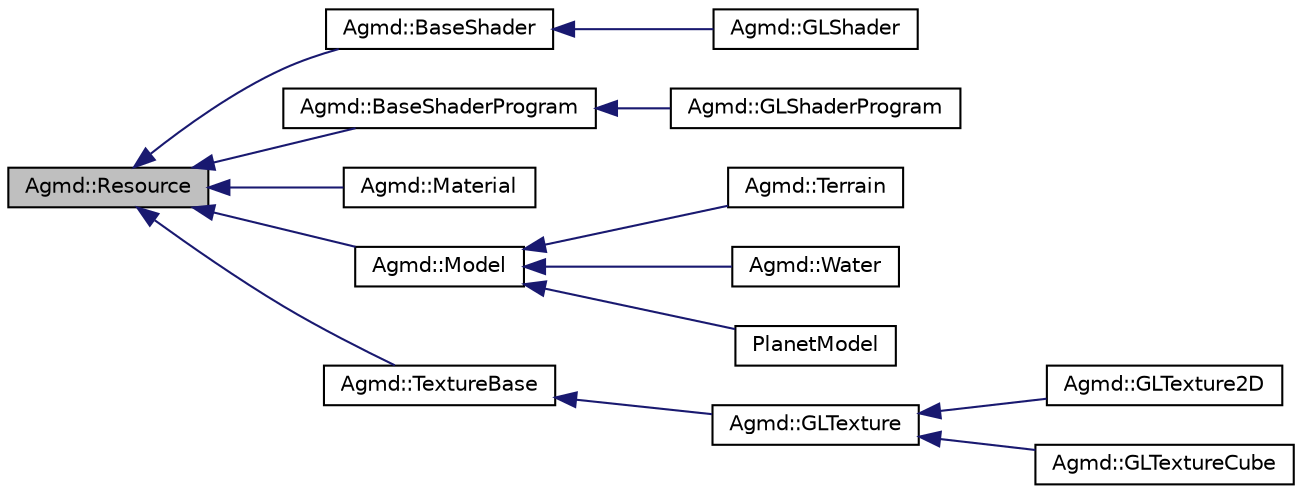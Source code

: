 digraph "Agmd::Resource"
{
  edge [fontname="Helvetica",fontsize="10",labelfontname="Helvetica",labelfontsize="10"];
  node [fontname="Helvetica",fontsize="10",shape=record];
  rankdir="LR";
  Node1 [label="Agmd::Resource",height=0.2,width=0.4,color="black", fillcolor="grey75", style="filled" fontcolor="black"];
  Node1 -> Node2 [dir="back",color="midnightblue",fontsize="10",style="solid"];
  Node2 [label="Agmd::BaseShader",height=0.2,width=0.4,color="black", fillcolor="white", style="filled",URL="$class_agmd_1_1_base_shader.html"];
  Node2 -> Node3 [dir="back",color="midnightblue",fontsize="10",style="solid"];
  Node3 [label="Agmd::GLShader",height=0.2,width=0.4,color="black", fillcolor="white", style="filled",URL="$class_agmd_1_1_g_l_shader.html"];
  Node1 -> Node4 [dir="back",color="midnightblue",fontsize="10",style="solid"];
  Node4 [label="Agmd::BaseShaderProgram",height=0.2,width=0.4,color="black", fillcolor="white", style="filled",URL="$class_agmd_1_1_base_shader_program.html"];
  Node4 -> Node5 [dir="back",color="midnightblue",fontsize="10",style="solid"];
  Node5 [label="Agmd::GLShaderProgram",height=0.2,width=0.4,color="black", fillcolor="white", style="filled",URL="$class_agmd_1_1_g_l_shader_program.html"];
  Node1 -> Node6 [dir="back",color="midnightblue",fontsize="10",style="solid"];
  Node6 [label="Agmd::Material",height=0.2,width=0.4,color="black", fillcolor="white", style="filled",URL="$class_agmd_1_1_material.html"];
  Node1 -> Node7 [dir="back",color="midnightblue",fontsize="10",style="solid"];
  Node7 [label="Agmd::Model",height=0.2,width=0.4,color="black", fillcolor="white", style="filled",URL="$class_agmd_1_1_model.html"];
  Node7 -> Node8 [dir="back",color="midnightblue",fontsize="10",style="solid"];
  Node8 [label="Agmd::Terrain",height=0.2,width=0.4,color="black", fillcolor="white", style="filled",URL="$class_agmd_1_1_terrain.html"];
  Node7 -> Node9 [dir="back",color="midnightblue",fontsize="10",style="solid"];
  Node9 [label="Agmd::Water",height=0.2,width=0.4,color="black", fillcolor="white", style="filled",URL="$class_agmd_1_1_water.html"];
  Node7 -> Node10 [dir="back",color="midnightblue",fontsize="10",style="solid"];
  Node10 [label="PlanetModel",height=0.2,width=0.4,color="black", fillcolor="white", style="filled",URL="$class_planet_model.html"];
  Node1 -> Node11 [dir="back",color="midnightblue",fontsize="10",style="solid"];
  Node11 [label="Agmd::TextureBase",height=0.2,width=0.4,color="black", fillcolor="white", style="filled",URL="$class_agmd_1_1_texture_base.html"];
  Node11 -> Node12 [dir="back",color="midnightblue",fontsize="10",style="solid"];
  Node12 [label="Agmd::GLTexture",height=0.2,width=0.4,color="black", fillcolor="white", style="filled",URL="$class_agmd_1_1_g_l_texture.html"];
  Node12 -> Node13 [dir="back",color="midnightblue",fontsize="10",style="solid"];
  Node13 [label="Agmd::GLTexture2D",height=0.2,width=0.4,color="black", fillcolor="white", style="filled",URL="$class_agmd_1_1_g_l_texture2_d.html"];
  Node12 -> Node14 [dir="back",color="midnightblue",fontsize="10",style="solid"];
  Node14 [label="Agmd::GLTextureCube",height=0.2,width=0.4,color="black", fillcolor="white", style="filled",URL="$class_agmd_1_1_g_l_texture_cube.html"];
}
